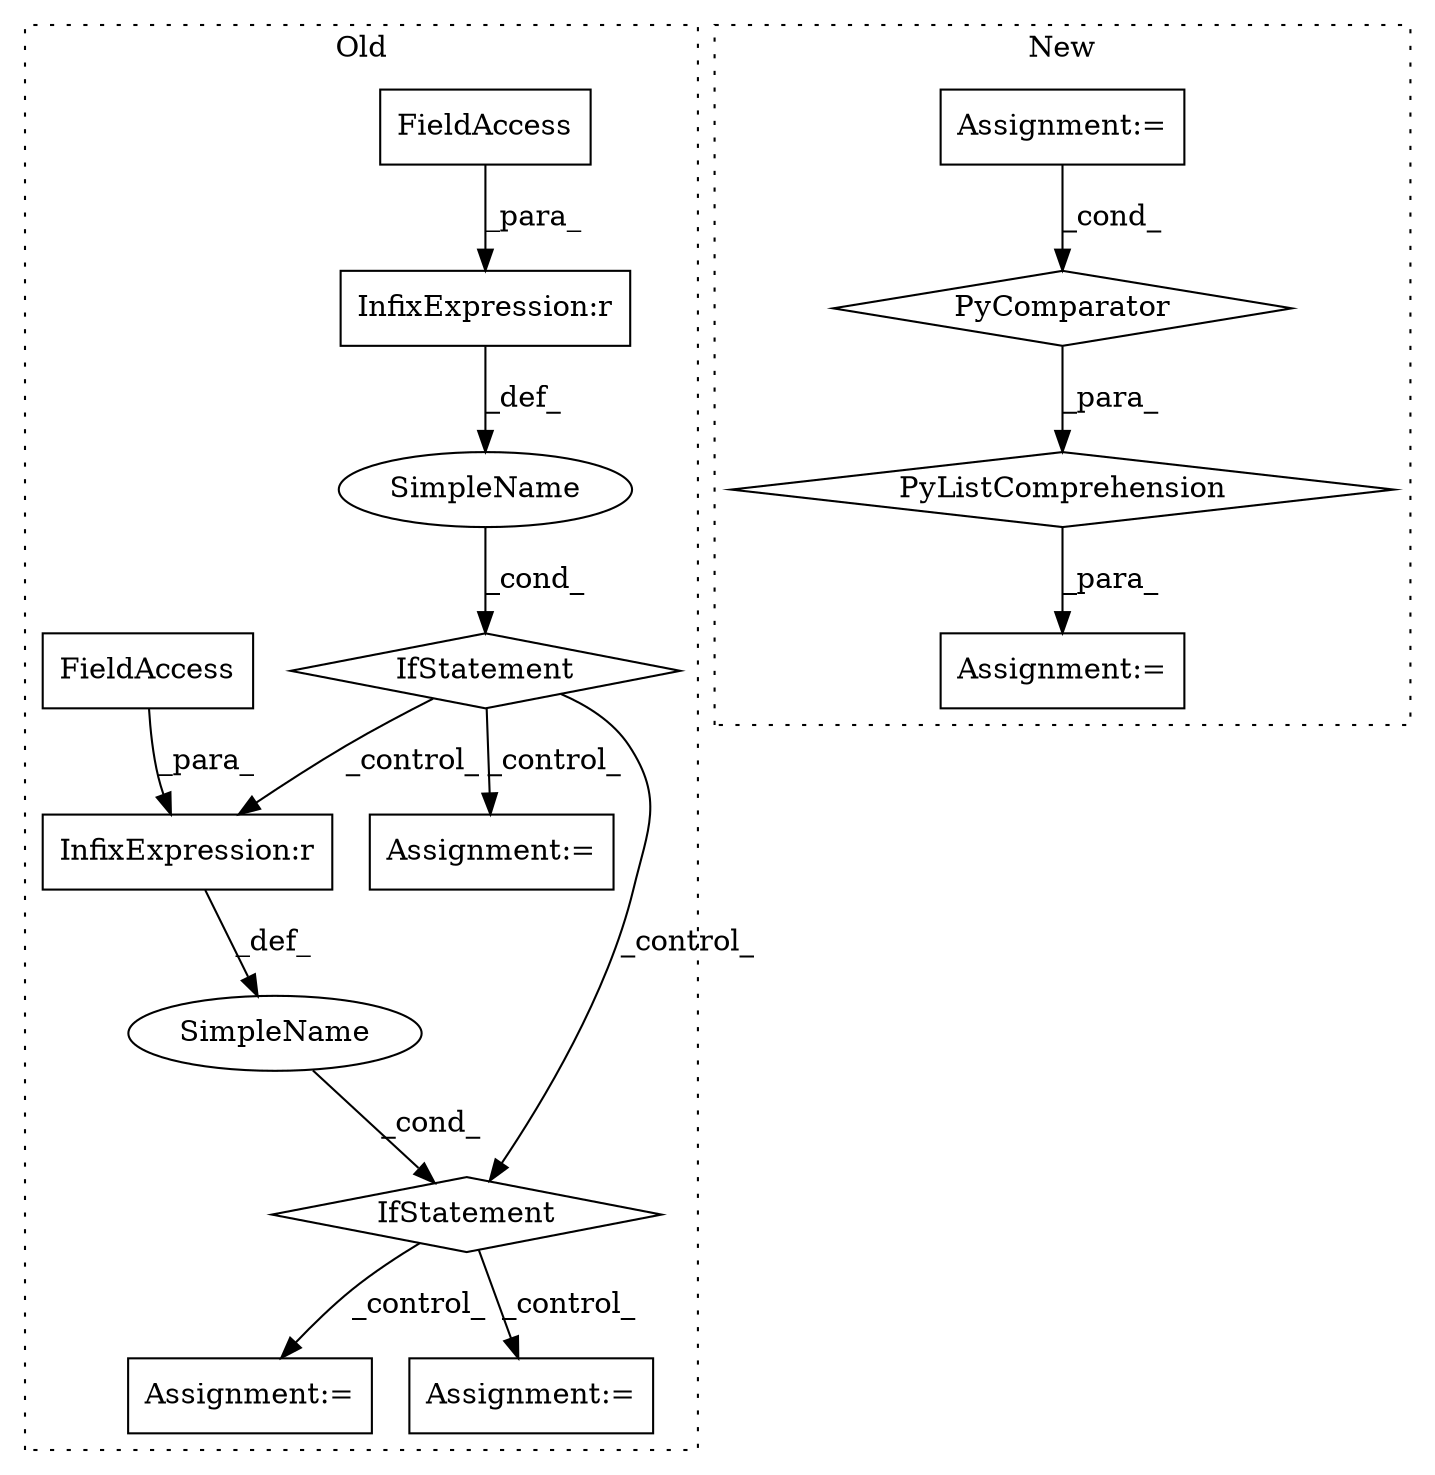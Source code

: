 digraph G {
subgraph cluster0 {
1 [label="IfStatement" a="25" s="13482,13531" l="4,2" shape="diamond"];
6 [label="Assignment:=" a="7" s="13551" l="1" shape="box"];
7 [label="SimpleName" a="42" s="" l="" shape="ellipse"];
8 [label="InfixExpression:r" a="27" s="13504" l="4" shape="box"];
9 [label="Assignment:=" a="7" s="13599" l="1" shape="box"];
10 [label="SimpleName" a="42" s="" l="" shape="ellipse"];
11 [label="IfStatement" a="25" s="13350,13403" l="4,2" shape="diamond"];
12 [label="InfixExpression:r" a="27" s="13372" l="4" shape="box"];
13 [label="Assignment:=" a="7" s="13423" l="1" shape="box"];
14 [label="FieldAccess" a="22" s="13376" l="27" shape="box"];
15 [label="FieldAccess" a="22" s="13508" l="23" shape="box"];
label = "Old";
style="dotted";
}
subgraph cluster1 {
2 [label="PyListComprehension" a="109" s="11442" l="134" shape="diamond"];
3 [label="PyComparator" a="113" s="11532" l="36" shape="diamond"];
4 [label="Assignment:=" a="7" s="11192" l="1" shape="box"];
5 [label="Assignment:=" a="7" s="11428" l="14" shape="box"];
label = "New";
style="dotted";
}
1 -> 9 [label="_control_"];
1 -> 6 [label="_control_"];
2 -> 5 [label="_para_"];
3 -> 2 [label="_para_"];
4 -> 3 [label="_cond_"];
7 -> 1 [label="_cond_"];
8 -> 7 [label="_def_"];
10 -> 11 [label="_cond_"];
11 -> 13 [label="_control_"];
11 -> 8 [label="_control_"];
11 -> 1 [label="_control_"];
12 -> 10 [label="_def_"];
14 -> 12 [label="_para_"];
15 -> 8 [label="_para_"];
}